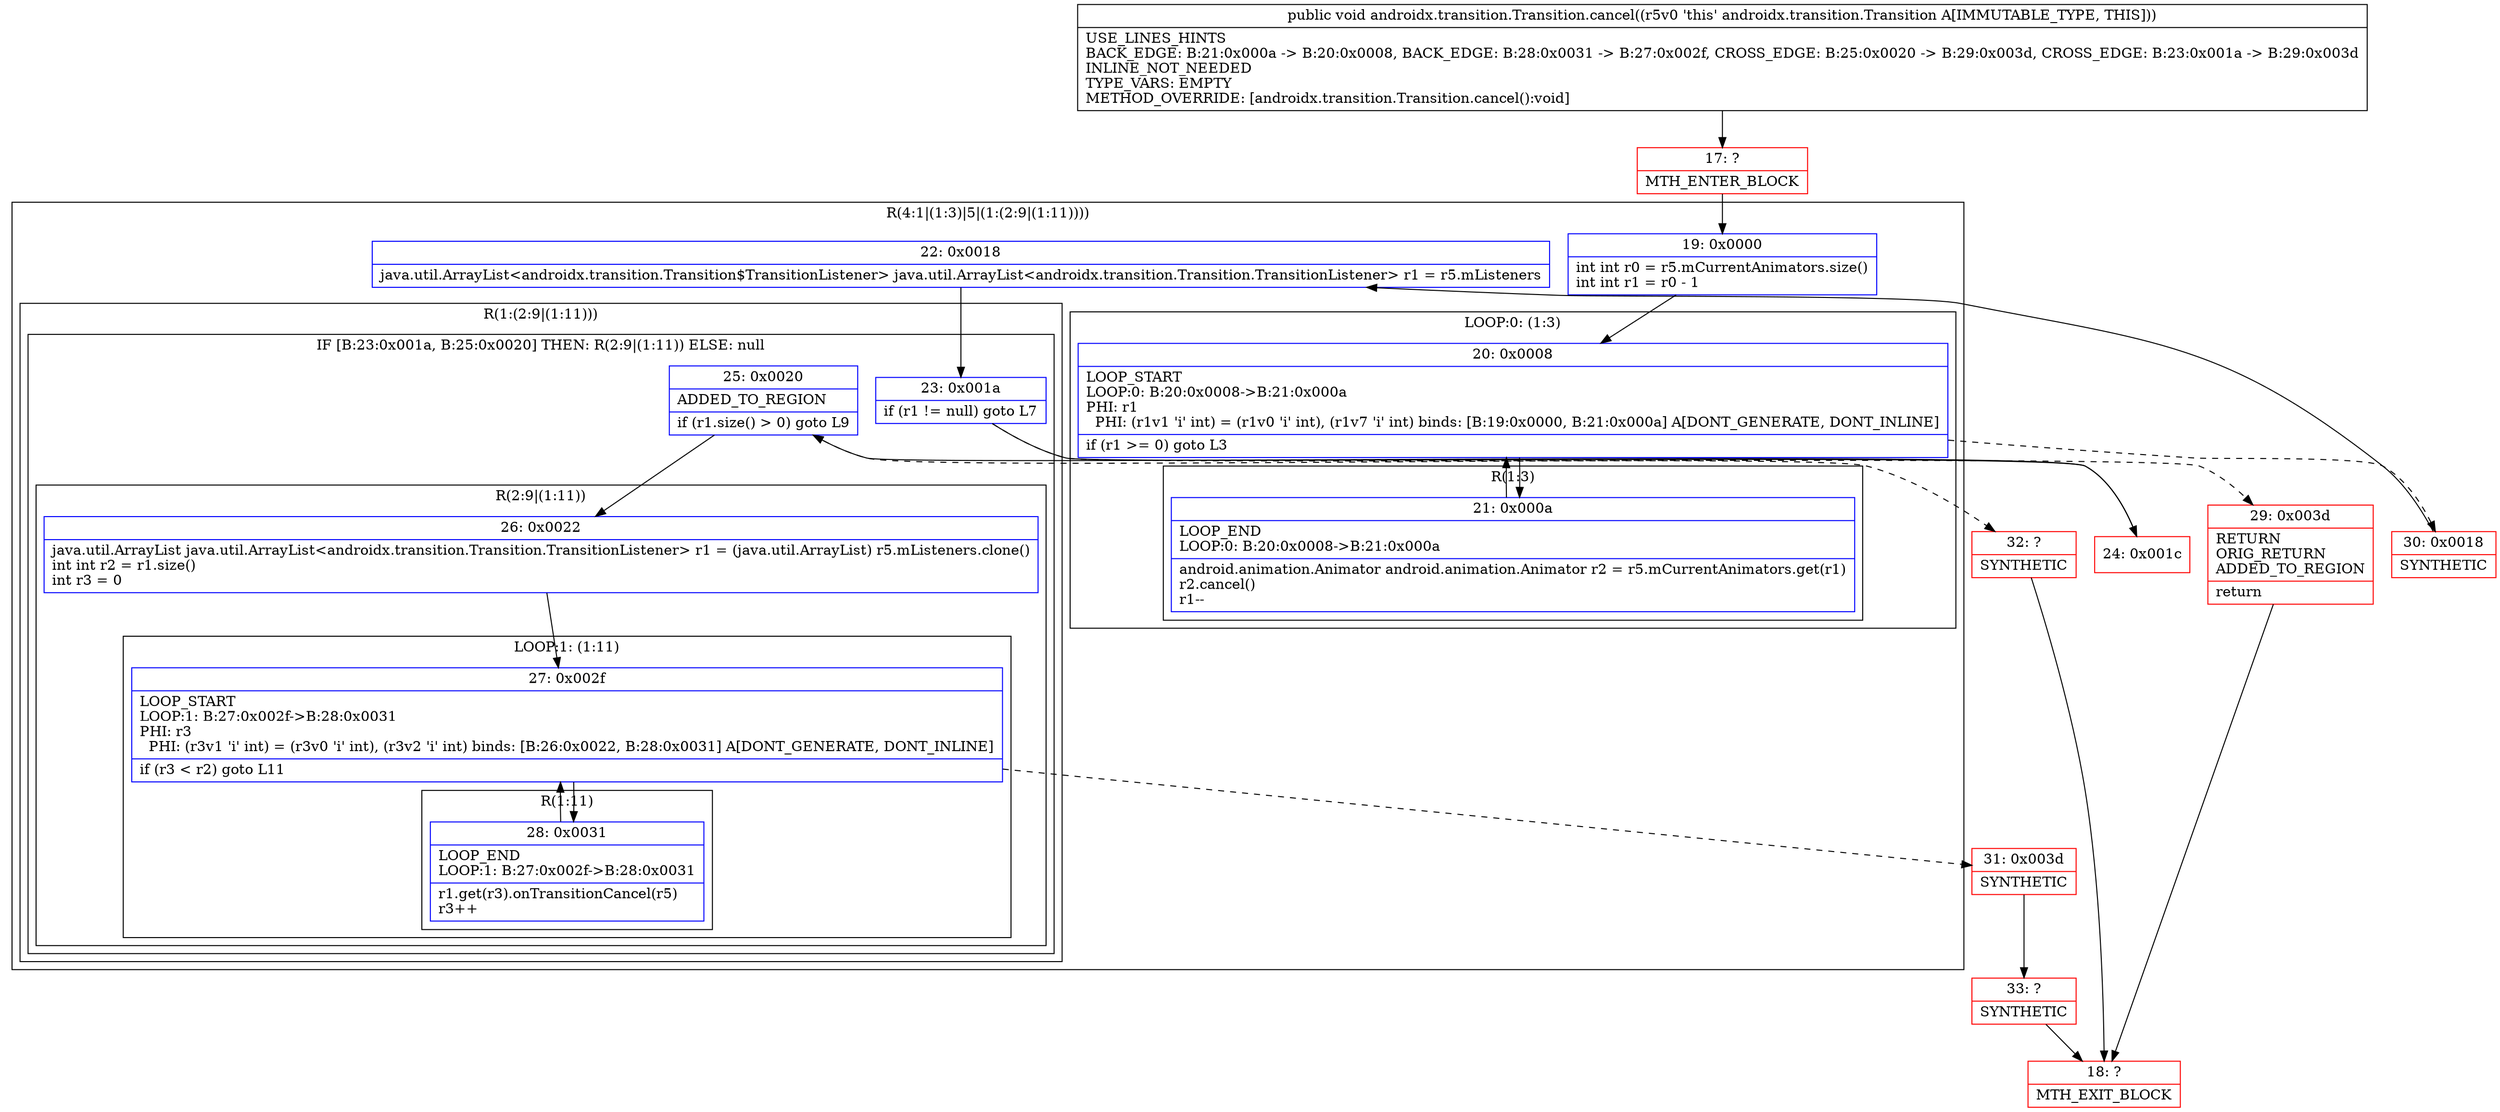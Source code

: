digraph "CFG forandroidx.transition.Transition.cancel()V" {
subgraph cluster_Region_1147350679 {
label = "R(4:1|(1:3)|5|(1:(2:9|(1:11))))";
node [shape=record,color=blue];
Node_19 [shape=record,label="{19\:\ 0x0000|int int r0 = r5.mCurrentAnimators.size()\lint int r1 = r0 \- 1\l}"];
subgraph cluster_LoopRegion_1835942367 {
label = "LOOP:0: (1:3)";
node [shape=record,color=blue];
Node_20 [shape=record,label="{20\:\ 0x0008|LOOP_START\lLOOP:0: B:20:0x0008\-\>B:21:0x000a\lPHI: r1 \l  PHI: (r1v1 'i' int) = (r1v0 'i' int), (r1v7 'i' int) binds: [B:19:0x0000, B:21:0x000a] A[DONT_GENERATE, DONT_INLINE]\l|if (r1 \>= 0) goto L3\l}"];
subgraph cluster_Region_2116514805 {
label = "R(1:3)";
node [shape=record,color=blue];
Node_21 [shape=record,label="{21\:\ 0x000a|LOOP_END\lLOOP:0: B:20:0x0008\-\>B:21:0x000a\l|android.animation.Animator android.animation.Animator r2 = r5.mCurrentAnimators.get(r1)\lr2.cancel()\lr1\-\-\l}"];
}
}
Node_22 [shape=record,label="{22\:\ 0x0018|java.util.ArrayList\<androidx.transition.Transition$TransitionListener\> java.util.ArrayList\<androidx.transition.Transition.TransitionListener\> r1 = r5.mListeners\l}"];
subgraph cluster_Region_2114271505 {
label = "R(1:(2:9|(1:11)))";
node [shape=record,color=blue];
subgraph cluster_IfRegion_505686066 {
label = "IF [B:23:0x001a, B:25:0x0020] THEN: R(2:9|(1:11)) ELSE: null";
node [shape=record,color=blue];
Node_23 [shape=record,label="{23\:\ 0x001a|if (r1 != null) goto L7\l}"];
Node_25 [shape=record,label="{25\:\ 0x0020|ADDED_TO_REGION\l|if (r1.size() \> 0) goto L9\l}"];
subgraph cluster_Region_1131330295 {
label = "R(2:9|(1:11))";
node [shape=record,color=blue];
Node_26 [shape=record,label="{26\:\ 0x0022|java.util.ArrayList java.util.ArrayList\<androidx.transition.Transition.TransitionListener\> r1 = (java.util.ArrayList) r5.mListeners.clone()\lint int r2 = r1.size()\lint r3 = 0\l}"];
subgraph cluster_LoopRegion_434897744 {
label = "LOOP:1: (1:11)";
node [shape=record,color=blue];
Node_27 [shape=record,label="{27\:\ 0x002f|LOOP_START\lLOOP:1: B:27:0x002f\-\>B:28:0x0031\lPHI: r3 \l  PHI: (r3v1 'i' int) = (r3v0 'i' int), (r3v2 'i' int) binds: [B:26:0x0022, B:28:0x0031] A[DONT_GENERATE, DONT_INLINE]\l|if (r3 \< r2) goto L11\l}"];
subgraph cluster_Region_1544649724 {
label = "R(1:11)";
node [shape=record,color=blue];
Node_28 [shape=record,label="{28\:\ 0x0031|LOOP_END\lLOOP:1: B:27:0x002f\-\>B:28:0x0031\l|r1.get(r3).onTransitionCancel(r5)\lr3++\l}"];
}
}
}
}
}
}
Node_17 [shape=record,color=red,label="{17\:\ ?|MTH_ENTER_BLOCK\l}"];
Node_30 [shape=record,color=red,label="{30\:\ 0x0018|SYNTHETIC\l}"];
Node_24 [shape=record,color=red,label="{24\:\ 0x001c}"];
Node_31 [shape=record,color=red,label="{31\:\ 0x003d|SYNTHETIC\l}"];
Node_33 [shape=record,color=red,label="{33\:\ ?|SYNTHETIC\l}"];
Node_18 [shape=record,color=red,label="{18\:\ ?|MTH_EXIT_BLOCK\l}"];
Node_32 [shape=record,color=red,label="{32\:\ ?|SYNTHETIC\l}"];
Node_29 [shape=record,color=red,label="{29\:\ 0x003d|RETURN\lORIG_RETURN\lADDED_TO_REGION\l|return\l}"];
MethodNode[shape=record,label="{public void androidx.transition.Transition.cancel((r5v0 'this' androidx.transition.Transition A[IMMUTABLE_TYPE, THIS]))  | USE_LINES_HINTS\lBACK_EDGE: B:21:0x000a \-\> B:20:0x0008, BACK_EDGE: B:28:0x0031 \-\> B:27:0x002f, CROSS_EDGE: B:25:0x0020 \-\> B:29:0x003d, CROSS_EDGE: B:23:0x001a \-\> B:29:0x003d\lINLINE_NOT_NEEDED\lTYPE_VARS: EMPTY\lMETHOD_OVERRIDE: [androidx.transition.Transition.cancel():void]\l}"];
MethodNode -> Node_17;Node_19 -> Node_20;
Node_20 -> Node_21;
Node_20 -> Node_30[style=dashed];
Node_21 -> Node_20;
Node_22 -> Node_23;
Node_23 -> Node_24;
Node_23 -> Node_29[style=dashed];
Node_25 -> Node_26;
Node_25 -> Node_32[style=dashed];
Node_26 -> Node_27;
Node_27 -> Node_28;
Node_27 -> Node_31[style=dashed];
Node_28 -> Node_27;
Node_17 -> Node_19;
Node_30 -> Node_22;
Node_24 -> Node_25;
Node_31 -> Node_33;
Node_33 -> Node_18;
Node_32 -> Node_18;
Node_29 -> Node_18;
}

